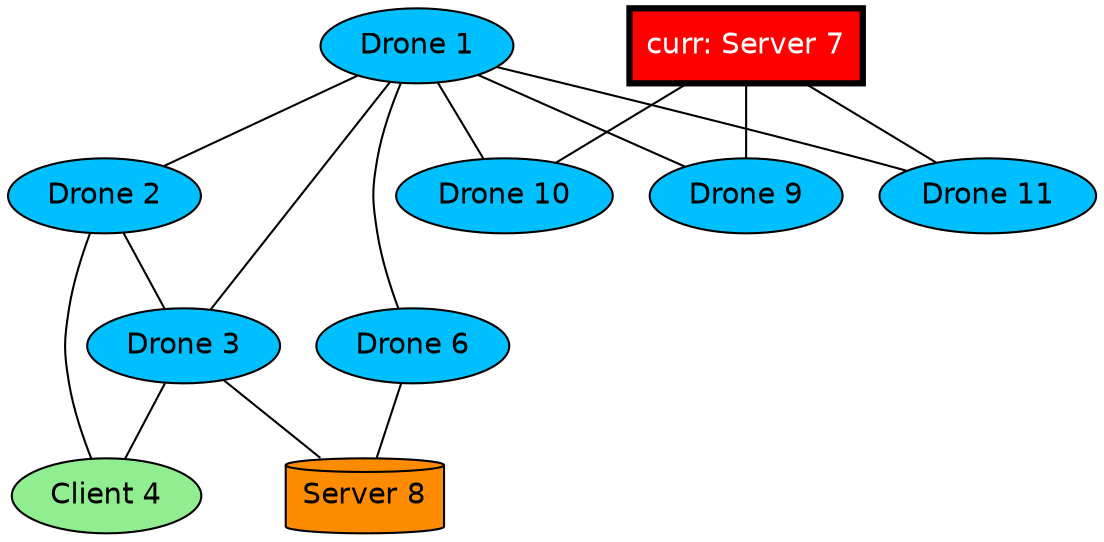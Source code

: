 graph G {
    node [fontname=Helvetica];
    4 [label="Client 4", fillcolor=lightgreen, shape=oval, style=filled, penwidth=1, fontcolor=black];
    8 [label="Server 8", fillcolor=darkorange, shape=cylinder, style=filled, penwidth=1, fontcolor=black];
    10 [label="Drone 10", fillcolor=deepskyblue, shape=ellipse, style=filled, penwidth=1, fontcolor=black];
    2 [label="Drone 2", fillcolor=deepskyblue, shape=ellipse, style=filled, penwidth=1, fontcolor=black];
    1 [label="Drone 1", fillcolor=deepskyblue, shape=ellipse, style=filled, penwidth=1, fontcolor=black];
    7 [label="curr: Server 7", fillcolor=red, shape=box, style=filled, penwidth=3, fontcolor=white];
    6 [label="Drone 6", fillcolor=deepskyblue, shape=ellipse, style=filled, penwidth=1, fontcolor=black];
    9 [label="Drone 9", fillcolor=deepskyblue, shape=ellipse, style=filled, penwidth=1, fontcolor=black];
    11 [label="Drone 11", fillcolor=deepskyblue, shape=ellipse, style=filled, penwidth=1, fontcolor=black];
    3 [label="Drone 3", fillcolor=deepskyblue, shape=ellipse, style=filled, penwidth=1, fontcolor=black];
    3 -- 4;
    2 -- 4;
    6 -- 8;
    3 -- 8;
    7 -- 10;
    1 -- 10;
    1 -- 2;
    2 -- 3;
    1 -- 3;
    1 -- 11;
    1 -- 9;
    1 -- 6;
    7 -- 9;
    7 -- 11;
}
